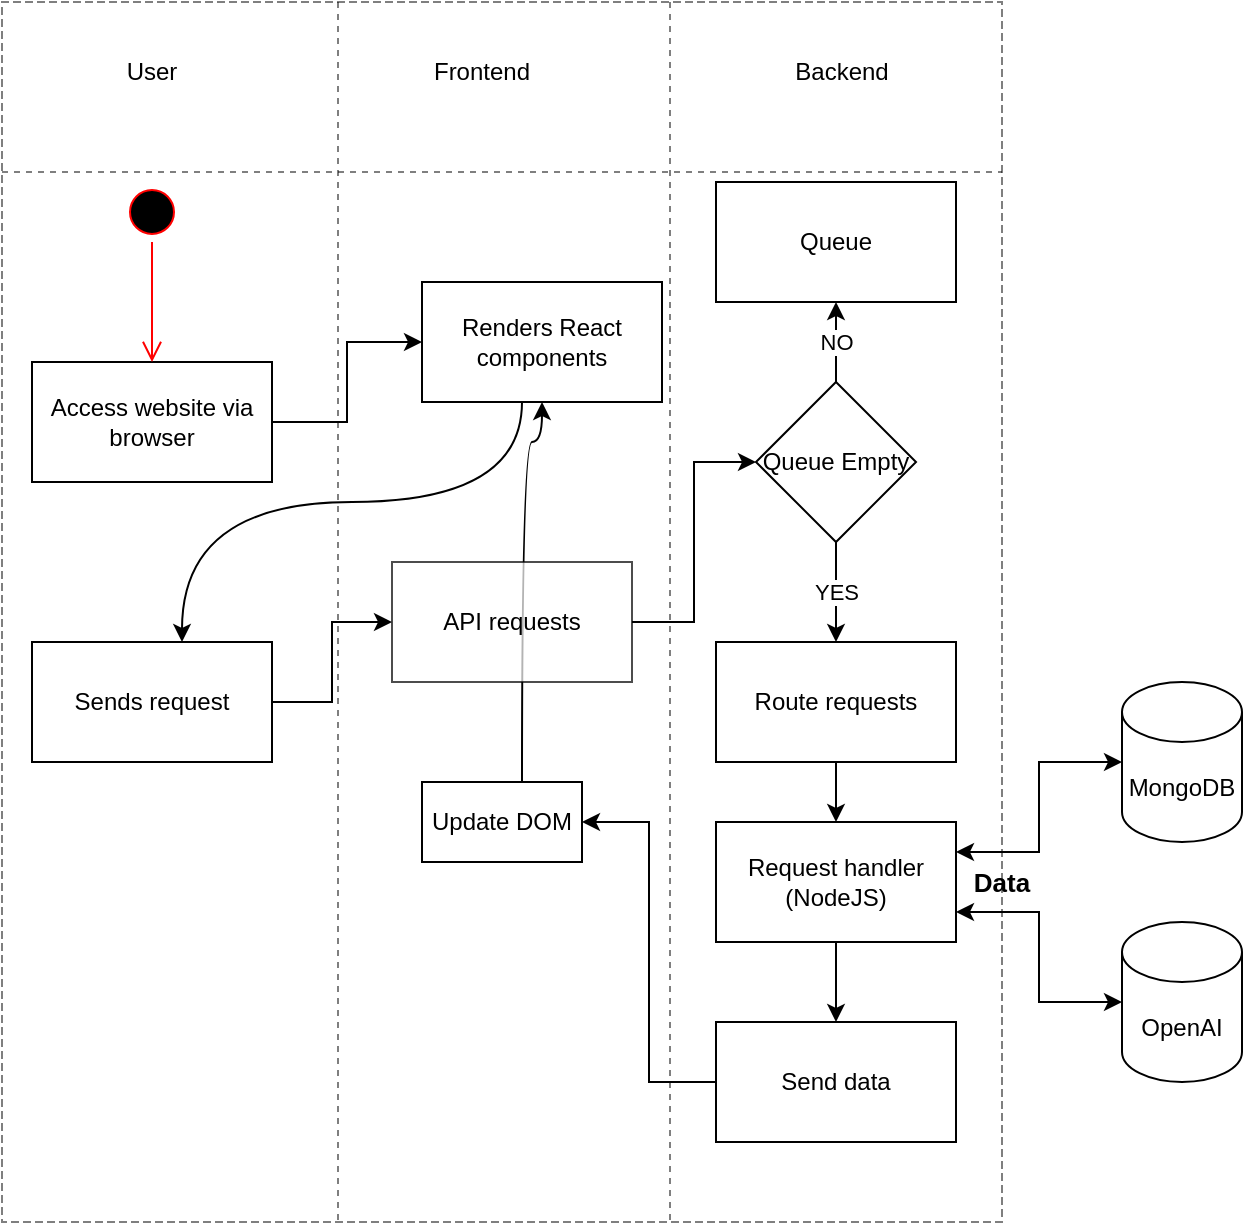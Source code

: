 <mxfile version="21.0.6" type="github">
  <diagram name="Page-1" id="a7LGBP1kjKo0SvlU8YuP">
    <mxGraphModel dx="1221" dy="715" grid="1" gridSize="10" guides="1" tooltips="1" connect="1" arrows="1" fold="1" page="1" pageScale="1" pageWidth="850" pageHeight="1100" math="0" shadow="0">
      <root>
        <mxCell id="0" />
        <mxCell id="1" parent="0" />
        <mxCell id="lDiFmLG6bOoBnV5CrqjK-5" value="" style="shape=table;startSize=0;container=1;collapsible=0;childLayout=tableLayout;fontSize=16;fillColor=none;movable=0;resizable=0;rotatable=0;deletable=0;editable=0;locked=1;connectable=0;shadow=0;rounded=1;opacity=50;dashed=1;" vertex="1" parent="1">
          <mxGeometry x="230" y="120" width="500" height="610" as="geometry" />
        </mxCell>
        <mxCell id="lDiFmLG6bOoBnV5CrqjK-10" value="" style="shape=tableRow;horizontal=0;startSize=0;swimlaneHead=0;swimlaneBody=0;strokeColor=inherit;top=0;left=0;bottom=0;right=0;collapsible=0;dropTarget=0;fillColor=none;points=[[0,0.5],[1,0.5]];portConstraint=eastwest;fontSize=16;movable=0;resizable=0;rotatable=0;deletable=0;editable=0;locked=1;connectable=0;" vertex="1" parent="lDiFmLG6bOoBnV5CrqjK-5">
          <mxGeometry width="500" height="85" as="geometry" />
        </mxCell>
        <mxCell id="lDiFmLG6bOoBnV5CrqjK-12" value="" style="shape=partialRectangle;html=1;whiteSpace=wrap;connectable=0;strokeColor=inherit;overflow=hidden;fillColor=none;top=0;left=0;bottom=0;right=0;pointerEvents=1;fontSize=16;movable=0;resizable=0;rotatable=0;deletable=0;editable=0;locked=1;" vertex="1" parent="lDiFmLG6bOoBnV5CrqjK-10">
          <mxGeometry width="168" height="85" as="geometry">
            <mxRectangle width="168" height="85" as="alternateBounds" />
          </mxGeometry>
        </mxCell>
        <mxCell id="lDiFmLG6bOoBnV5CrqjK-11" value="" style="shape=partialRectangle;html=1;whiteSpace=wrap;connectable=0;strokeColor=inherit;overflow=hidden;fillColor=none;top=0;left=0;bottom=0;right=0;pointerEvents=1;fontSize=16;" vertex="1" parent="lDiFmLG6bOoBnV5CrqjK-10">
          <mxGeometry x="168" width="166" height="85" as="geometry">
            <mxRectangle width="166" height="85" as="alternateBounds" />
          </mxGeometry>
        </mxCell>
        <mxCell id="lDiFmLG6bOoBnV5CrqjK-13" value="" style="shape=partialRectangle;html=1;whiteSpace=wrap;connectable=0;strokeColor=inherit;overflow=hidden;fillColor=none;top=0;left=0;bottom=0;right=0;pointerEvents=1;fontSize=16;" vertex="1" parent="lDiFmLG6bOoBnV5CrqjK-10">
          <mxGeometry x="334" width="166" height="85" as="geometry">
            <mxRectangle width="166" height="85" as="alternateBounds" />
          </mxGeometry>
        </mxCell>
        <mxCell id="lDiFmLG6bOoBnV5CrqjK-14" value="" style="shape=tableRow;horizontal=0;startSize=0;swimlaneHead=0;swimlaneBody=0;strokeColor=inherit;top=0;left=0;bottom=0;right=0;collapsible=0;dropTarget=0;fillColor=none;points=[[0,0.5],[1,0.5]];portConstraint=eastwest;fontSize=16;movable=0;resizable=0;rotatable=0;deletable=0;editable=0;locked=1;connectable=0;" vertex="1" parent="lDiFmLG6bOoBnV5CrqjK-5">
          <mxGeometry y="85" width="500" height="525" as="geometry" />
        </mxCell>
        <mxCell id="lDiFmLG6bOoBnV5CrqjK-15" value="" style="shape=partialRectangle;html=1;whiteSpace=wrap;connectable=0;strokeColor=inherit;overflow=hidden;fillColor=none;top=0;left=0;bottom=0;right=0;pointerEvents=1;fontSize=16;" vertex="1" parent="lDiFmLG6bOoBnV5CrqjK-14">
          <mxGeometry width="168" height="525" as="geometry">
            <mxRectangle width="168" height="525" as="alternateBounds" />
          </mxGeometry>
        </mxCell>
        <mxCell id="lDiFmLG6bOoBnV5CrqjK-16" value="" style="shape=partialRectangle;html=1;whiteSpace=wrap;connectable=0;strokeColor=inherit;overflow=hidden;fillColor=none;top=0;left=0;bottom=0;right=0;pointerEvents=1;fontSize=16;" vertex="1" parent="lDiFmLG6bOoBnV5CrqjK-14">
          <mxGeometry x="168" width="166" height="525" as="geometry">
            <mxRectangle width="166" height="525" as="alternateBounds" />
          </mxGeometry>
        </mxCell>
        <mxCell id="lDiFmLG6bOoBnV5CrqjK-17" value="" style="shape=partialRectangle;html=1;whiteSpace=wrap;connectable=0;strokeColor=inherit;overflow=hidden;fillColor=none;top=0;left=0;bottom=0;right=0;pointerEvents=1;fontSize=16;" vertex="1" parent="lDiFmLG6bOoBnV5CrqjK-14">
          <mxGeometry x="334" width="166" height="525" as="geometry">
            <mxRectangle width="166" height="525" as="alternateBounds" />
          </mxGeometry>
        </mxCell>
        <mxCell id="lDiFmLG6bOoBnV5CrqjK-35" style="edgeStyle=orthogonalEdgeStyle;rounded=0;orthogonalLoop=1;jettySize=auto;html=1;entryX=0;entryY=0.5;entryDx=0;entryDy=0;" edge="1" parent="1" source="lDiFmLG6bOoBnV5CrqjK-3" target="lDiFmLG6bOoBnV5CrqjK-23">
          <mxGeometry relative="1" as="geometry" />
        </mxCell>
        <mxCell id="lDiFmLG6bOoBnV5CrqjK-3" value="Access website via browser" style="rounded=0;whiteSpace=wrap;html=1;" vertex="1" parent="1">
          <mxGeometry x="245" y="300" width="120" height="60" as="geometry" />
        </mxCell>
        <mxCell id="lDiFmLG6bOoBnV5CrqjK-18" value="User" style="text;html=1;strokeColor=none;fillColor=none;align=center;verticalAlign=middle;whiteSpace=wrap;rounded=0;" vertex="1" parent="1">
          <mxGeometry x="275" y="140" width="60" height="30" as="geometry" />
        </mxCell>
        <mxCell id="lDiFmLG6bOoBnV5CrqjK-19" value="Frontend" style="text;html=1;strokeColor=none;fillColor=none;align=center;verticalAlign=middle;whiteSpace=wrap;rounded=0;" vertex="1" parent="1">
          <mxGeometry x="440" y="140" width="60" height="30" as="geometry" />
        </mxCell>
        <mxCell id="lDiFmLG6bOoBnV5CrqjK-20" value="Backend" style="text;html=1;strokeColor=none;fillColor=none;align=center;verticalAlign=middle;whiteSpace=wrap;rounded=0;" vertex="1" parent="1">
          <mxGeometry x="620" y="140" width="60" height="30" as="geometry" />
        </mxCell>
        <mxCell id="lDiFmLG6bOoBnV5CrqjK-33" style="edgeStyle=orthogonalEdgeStyle;rounded=0;orthogonalLoop=1;jettySize=auto;html=1;entryX=0;entryY=0.5;entryDx=0;entryDy=0;" edge="1" parent="1" source="lDiFmLG6bOoBnV5CrqjK-22" target="lDiFmLG6bOoBnV5CrqjK-24">
          <mxGeometry relative="1" as="geometry" />
        </mxCell>
        <mxCell id="lDiFmLG6bOoBnV5CrqjK-22" value="Sends request" style="rounded=0;whiteSpace=wrap;html=1;" vertex="1" parent="1">
          <mxGeometry x="245" y="440" width="120" height="60" as="geometry" />
        </mxCell>
        <mxCell id="lDiFmLG6bOoBnV5CrqjK-34" style="edgeStyle=orthogonalEdgeStyle;rounded=0;orthogonalLoop=1;jettySize=auto;html=1;curved=1;" edge="1" parent="1" source="lDiFmLG6bOoBnV5CrqjK-23" target="lDiFmLG6bOoBnV5CrqjK-22">
          <mxGeometry relative="1" as="geometry">
            <Array as="points">
              <mxPoint x="490" y="370" />
              <mxPoint x="320" y="370" />
            </Array>
          </mxGeometry>
        </mxCell>
        <mxCell id="lDiFmLG6bOoBnV5CrqjK-23" value="Renders React components" style="rounded=0;whiteSpace=wrap;html=1;" vertex="1" parent="1">
          <mxGeometry x="440" y="260" width="120" height="60" as="geometry" />
        </mxCell>
        <mxCell id="lDiFmLG6bOoBnV5CrqjK-32" style="edgeStyle=orthogonalEdgeStyle;rounded=0;orthogonalLoop=1;jettySize=auto;html=1;entryX=0;entryY=0.5;entryDx=0;entryDy=0;" edge="1" parent="1" source="lDiFmLG6bOoBnV5CrqjK-24" target="lDiFmLG6bOoBnV5CrqjK-27">
          <mxGeometry relative="1" as="geometry" />
        </mxCell>
        <mxCell id="lDiFmLG6bOoBnV5CrqjK-36" style="edgeStyle=orthogonalEdgeStyle;rounded=0;orthogonalLoop=1;jettySize=auto;html=1;entryX=0.5;entryY=1;entryDx=0;entryDy=0;curved=1;" edge="1" parent="1" source="lDiFmLG6bOoBnV5CrqjK-25" target="lDiFmLG6bOoBnV5CrqjK-23">
          <mxGeometry relative="1" as="geometry">
            <Array as="points">
              <mxPoint x="490" y="340" />
              <mxPoint x="500" y="340" />
            </Array>
          </mxGeometry>
        </mxCell>
        <mxCell id="lDiFmLG6bOoBnV5CrqjK-24" value="API requests" style="rounded=0;whiteSpace=wrap;html=1;fillColor=default;opacity=70;" vertex="1" parent="1">
          <mxGeometry x="425" y="400" width="120" height="60" as="geometry" />
        </mxCell>
        <mxCell id="lDiFmLG6bOoBnV5CrqjK-25" value="Update DOM" style="rounded=0;whiteSpace=wrap;html=1;" vertex="1" parent="1">
          <mxGeometry x="440" y="510" width="80" height="40" as="geometry" />
        </mxCell>
        <mxCell id="lDiFmLG6bOoBnV5CrqjK-26" value="Queue" style="rounded=0;whiteSpace=wrap;html=1;" vertex="1" parent="1">
          <mxGeometry x="587" y="210" width="120" height="60" as="geometry" />
        </mxCell>
        <mxCell id="lDiFmLG6bOoBnV5CrqjK-39" value="NO" style="edgeStyle=orthogonalEdgeStyle;rounded=0;orthogonalLoop=1;jettySize=auto;html=1;entryX=0.5;entryY=1;entryDx=0;entryDy=0;" edge="1" parent="1" source="lDiFmLG6bOoBnV5CrqjK-27" target="lDiFmLG6bOoBnV5CrqjK-26">
          <mxGeometry relative="1" as="geometry" />
        </mxCell>
        <mxCell id="lDiFmLG6bOoBnV5CrqjK-40" value="YES" style="edgeStyle=orthogonalEdgeStyle;rounded=0;orthogonalLoop=1;jettySize=auto;html=1;entryX=0.5;entryY=0;entryDx=0;entryDy=0;" edge="1" parent="1" source="lDiFmLG6bOoBnV5CrqjK-27" target="lDiFmLG6bOoBnV5CrqjK-28">
          <mxGeometry relative="1" as="geometry" />
        </mxCell>
        <mxCell id="lDiFmLG6bOoBnV5CrqjK-27" value="Queue Empty" style="rhombus;whiteSpace=wrap;html=1;" vertex="1" parent="1">
          <mxGeometry x="607" y="310" width="80" height="80" as="geometry" />
        </mxCell>
        <mxCell id="lDiFmLG6bOoBnV5CrqjK-41" style="edgeStyle=orthogonalEdgeStyle;rounded=0;orthogonalLoop=1;jettySize=auto;html=1;entryX=0.5;entryY=0;entryDx=0;entryDy=0;" edge="1" parent="1" source="lDiFmLG6bOoBnV5CrqjK-28" target="lDiFmLG6bOoBnV5CrqjK-29">
          <mxGeometry relative="1" as="geometry" />
        </mxCell>
        <mxCell id="lDiFmLG6bOoBnV5CrqjK-28" value="Route requests" style="rounded=0;whiteSpace=wrap;html=1;" vertex="1" parent="1">
          <mxGeometry x="587" y="440" width="120" height="60" as="geometry" />
        </mxCell>
        <mxCell id="lDiFmLG6bOoBnV5CrqjK-42" style="edgeStyle=orthogonalEdgeStyle;rounded=0;orthogonalLoop=1;jettySize=auto;html=1;" edge="1" parent="1" source="lDiFmLG6bOoBnV5CrqjK-29">
          <mxGeometry relative="1" as="geometry">
            <mxPoint x="647" y="630" as="targetPoint" />
          </mxGeometry>
        </mxCell>
        <mxCell id="lDiFmLG6bOoBnV5CrqjK-45" style="edgeStyle=orthogonalEdgeStyle;rounded=0;orthogonalLoop=1;jettySize=auto;html=1;exitX=1;exitY=0.25;exitDx=0;exitDy=0;entryX=0;entryY=0.5;entryDx=0;entryDy=0;entryPerimeter=0;startArrow=classic;startFill=1;" edge="1" parent="1" source="lDiFmLG6bOoBnV5CrqjK-29" target="lDiFmLG6bOoBnV5CrqjK-43">
          <mxGeometry relative="1" as="geometry" />
        </mxCell>
        <mxCell id="lDiFmLG6bOoBnV5CrqjK-46" style="edgeStyle=orthogonalEdgeStyle;rounded=0;orthogonalLoop=1;jettySize=auto;html=1;exitX=1;exitY=0.75;exitDx=0;exitDy=0;entryX=0;entryY=0.5;entryDx=0;entryDy=0;entryPerimeter=0;startArrow=classic;startFill=1;endArrow=classic;endFill=1;" edge="1" parent="1" source="lDiFmLG6bOoBnV5CrqjK-29" target="lDiFmLG6bOoBnV5CrqjK-44">
          <mxGeometry relative="1" as="geometry" />
        </mxCell>
        <mxCell id="lDiFmLG6bOoBnV5CrqjK-29" value="Request handler (NodeJS)" style="rounded=0;whiteSpace=wrap;html=1;" vertex="1" parent="1">
          <mxGeometry x="587" y="530" width="120" height="60" as="geometry" />
        </mxCell>
        <mxCell id="lDiFmLG6bOoBnV5CrqjK-31" style="edgeStyle=orthogonalEdgeStyle;rounded=0;orthogonalLoop=1;jettySize=auto;html=1;entryX=1;entryY=0.5;entryDx=0;entryDy=0;" edge="1" parent="1" source="lDiFmLG6bOoBnV5CrqjK-30" target="lDiFmLG6bOoBnV5CrqjK-25">
          <mxGeometry relative="1" as="geometry" />
        </mxCell>
        <mxCell id="lDiFmLG6bOoBnV5CrqjK-30" value="Send data" style="rounded=0;whiteSpace=wrap;html=1;" vertex="1" parent="1">
          <mxGeometry x="587" y="630" width="120" height="60" as="geometry" />
        </mxCell>
        <mxCell id="lDiFmLG6bOoBnV5CrqjK-43" value="MongoDB" style="shape=cylinder3;whiteSpace=wrap;html=1;boundedLbl=1;backgroundOutline=1;size=15;" vertex="1" parent="1">
          <mxGeometry x="790" y="460" width="60" height="80" as="geometry" />
        </mxCell>
        <mxCell id="lDiFmLG6bOoBnV5CrqjK-44" value="OpenAI" style="shape=cylinder3;whiteSpace=wrap;html=1;boundedLbl=1;backgroundOutline=1;size=15;" vertex="1" parent="1">
          <mxGeometry x="790" y="580" width="60" height="80" as="geometry" />
        </mxCell>
        <mxCell id="lDiFmLG6bOoBnV5CrqjK-47" value="&lt;b&gt;&lt;font style=&quot;font-size: 13px;&quot;&gt;Data&lt;/font&gt;&lt;/b&gt;" style="text;html=1;strokeColor=none;fillColor=none;align=center;verticalAlign=middle;whiteSpace=wrap;rounded=0;" vertex="1" parent="1">
          <mxGeometry x="710" y="552.5" width="40" height="15" as="geometry" />
        </mxCell>
        <mxCell id="lDiFmLG6bOoBnV5CrqjK-49" value="" style="ellipse;html=1;shape=startState;fillColor=#000000;strokeColor=#ff0000;" vertex="1" parent="1">
          <mxGeometry x="290" y="210" width="30" height="30" as="geometry" />
        </mxCell>
        <mxCell id="lDiFmLG6bOoBnV5CrqjK-50" value="" style="edgeStyle=orthogonalEdgeStyle;html=1;verticalAlign=bottom;endArrow=open;endSize=8;strokeColor=#ff0000;rounded=0;entryX=0.5;entryY=0;entryDx=0;entryDy=0;" edge="1" source="lDiFmLG6bOoBnV5CrqjK-49" parent="1" target="lDiFmLG6bOoBnV5CrqjK-3">
          <mxGeometry relative="1" as="geometry">
            <mxPoint x="195" y="300" as="targetPoint" />
          </mxGeometry>
        </mxCell>
      </root>
    </mxGraphModel>
  </diagram>
</mxfile>
